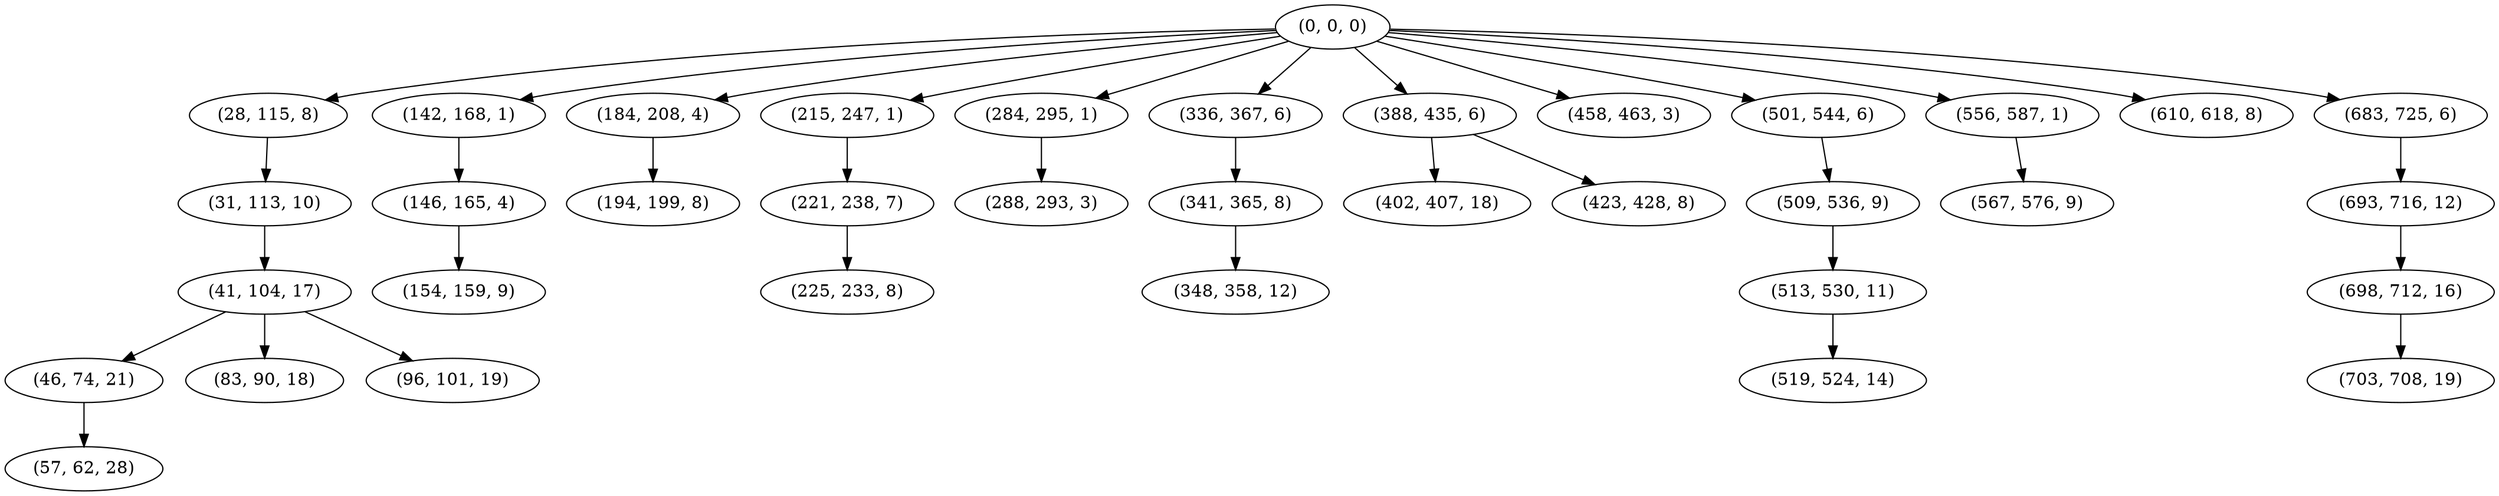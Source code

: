 digraph tree {
    "(0, 0, 0)";
    "(28, 115, 8)";
    "(31, 113, 10)";
    "(41, 104, 17)";
    "(46, 74, 21)";
    "(57, 62, 28)";
    "(83, 90, 18)";
    "(96, 101, 19)";
    "(142, 168, 1)";
    "(146, 165, 4)";
    "(154, 159, 9)";
    "(184, 208, 4)";
    "(194, 199, 8)";
    "(215, 247, 1)";
    "(221, 238, 7)";
    "(225, 233, 8)";
    "(284, 295, 1)";
    "(288, 293, 3)";
    "(336, 367, 6)";
    "(341, 365, 8)";
    "(348, 358, 12)";
    "(388, 435, 6)";
    "(402, 407, 18)";
    "(423, 428, 8)";
    "(458, 463, 3)";
    "(501, 544, 6)";
    "(509, 536, 9)";
    "(513, 530, 11)";
    "(519, 524, 14)";
    "(556, 587, 1)";
    "(567, 576, 9)";
    "(610, 618, 8)";
    "(683, 725, 6)";
    "(693, 716, 12)";
    "(698, 712, 16)";
    "(703, 708, 19)";
    "(0, 0, 0)" -> "(28, 115, 8)";
    "(0, 0, 0)" -> "(142, 168, 1)";
    "(0, 0, 0)" -> "(184, 208, 4)";
    "(0, 0, 0)" -> "(215, 247, 1)";
    "(0, 0, 0)" -> "(284, 295, 1)";
    "(0, 0, 0)" -> "(336, 367, 6)";
    "(0, 0, 0)" -> "(388, 435, 6)";
    "(0, 0, 0)" -> "(458, 463, 3)";
    "(0, 0, 0)" -> "(501, 544, 6)";
    "(0, 0, 0)" -> "(556, 587, 1)";
    "(0, 0, 0)" -> "(610, 618, 8)";
    "(0, 0, 0)" -> "(683, 725, 6)";
    "(28, 115, 8)" -> "(31, 113, 10)";
    "(31, 113, 10)" -> "(41, 104, 17)";
    "(41, 104, 17)" -> "(46, 74, 21)";
    "(41, 104, 17)" -> "(83, 90, 18)";
    "(41, 104, 17)" -> "(96, 101, 19)";
    "(46, 74, 21)" -> "(57, 62, 28)";
    "(142, 168, 1)" -> "(146, 165, 4)";
    "(146, 165, 4)" -> "(154, 159, 9)";
    "(184, 208, 4)" -> "(194, 199, 8)";
    "(215, 247, 1)" -> "(221, 238, 7)";
    "(221, 238, 7)" -> "(225, 233, 8)";
    "(284, 295, 1)" -> "(288, 293, 3)";
    "(336, 367, 6)" -> "(341, 365, 8)";
    "(341, 365, 8)" -> "(348, 358, 12)";
    "(388, 435, 6)" -> "(402, 407, 18)";
    "(388, 435, 6)" -> "(423, 428, 8)";
    "(501, 544, 6)" -> "(509, 536, 9)";
    "(509, 536, 9)" -> "(513, 530, 11)";
    "(513, 530, 11)" -> "(519, 524, 14)";
    "(556, 587, 1)" -> "(567, 576, 9)";
    "(683, 725, 6)" -> "(693, 716, 12)";
    "(693, 716, 12)" -> "(698, 712, 16)";
    "(698, 712, 16)" -> "(703, 708, 19)";
}
